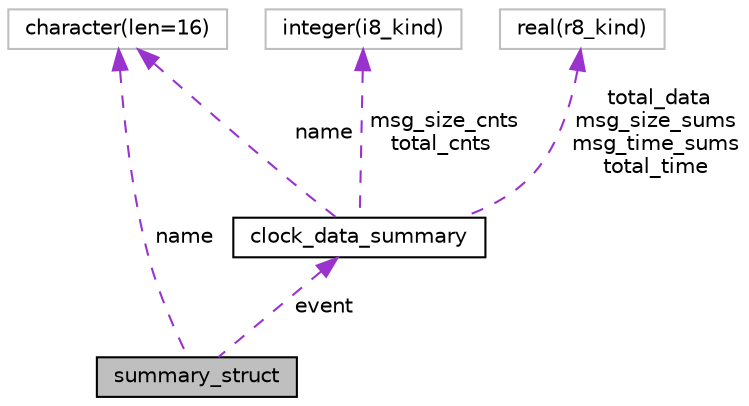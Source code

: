 digraph "summary_struct"
{
 // INTERACTIVE_SVG=YES
 // LATEX_PDF_SIZE
  edge [fontname="Helvetica",fontsize="10",labelfontname="Helvetica",labelfontsize="10"];
  node [fontname="Helvetica",fontsize="10",shape=record];
  Node1 [label="summary_struct",height=0.2,width=0.4,color="black", fillcolor="grey75", style="filled", fontcolor="black",tooltip="holds name and clock data for use in mpp_util.h"];
  Node2 -> Node1 [dir="back",color="darkorchid3",fontsize="10",style="dashed",label=" event" ,fontname="Helvetica"];
  Node2 [label="clock_data_summary",height=0.2,width=0.4,color="black", fillcolor="white", style="filled",URL="$group__mpp__mod.html#structmpp__mod_1_1clock__data__summary",tooltip="Summary of information from a clock run."];
  Node3 -> Node2 [dir="back",color="darkorchid3",fontsize="10",style="dashed",label=" name" ,fontname="Helvetica"];
  Node3 [label="character(len=16)",height=0.2,width=0.4,color="grey75", fillcolor="white", style="filled",tooltip=" "];
  Node4 -> Node2 [dir="back",color="darkorchid3",fontsize="10",style="dashed",label=" msg_size_cnts\ntotal_cnts" ,fontname="Helvetica"];
  Node4 [label="integer(i8_kind)",height=0.2,width=0.4,color="grey75", fillcolor="white", style="filled",tooltip=" "];
  Node5 -> Node2 [dir="back",color="darkorchid3",fontsize="10",style="dashed",label=" total_data\nmsg_size_sums\nmsg_time_sums\ntotal_time" ,fontname="Helvetica"];
  Node5 [label="real(r8_kind)",height=0.2,width=0.4,color="grey75", fillcolor="white", style="filled",tooltip=" "];
  Node3 -> Node1 [dir="back",color="darkorchid3",fontsize="10",style="dashed",label=" name" ,fontname="Helvetica"];
}
